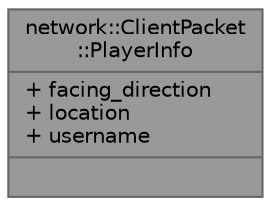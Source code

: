 digraph "network::ClientPacket::PlayerInfo"
{
 // LATEX_PDF_SIZE
  bgcolor="transparent";
  edge [fontname=Helvetica,fontsize=10,labelfontname=Helvetica,labelfontsize=10];
  node [fontname=Helvetica,fontsize=10,shape=box,height=0.2,width=0.4];
  Node1 [shape=record,label="{network::ClientPacket\l::PlayerInfo\n|+ facing_direction\l+ location\l+ username\l|}",height=0.2,width=0.4,color="gray40", fillcolor="grey60", style="filled", fontcolor="black",tooltip=" "];
}

